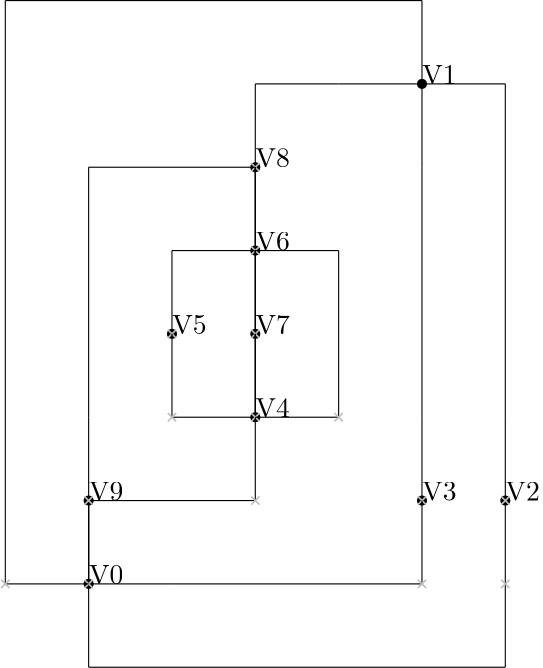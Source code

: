 <?xml version="1.0"?>
    <!DOCTYPE ipe SYSTEM "ipe.dtd">
    <ipe version="70005" creator="Ipe 7.1.4">
    <info created="D:20131106154934" modified="D:20131106160041"/>
    <preamble>\usepackage[english]{babel}</preamble>
    <ipestyle name="basic">
    <symbol name="arrow/arc(spx)">
    <path stroke="sym-stroke" fill="sym-stroke" pen="sym-pen">
    0 0 m
    -1 0.333 l
    -1 -0.333 l
    h
    </path>
    </symbol>
    <symbol name="arrow/farc(spx)">
    <path stroke="sym-stroke" fill="white" pen="sym-pen">
    0 0 m
    -1 0.333 l
    -1 -0.333 l
    h
    </path>
    </symbol>
    <symbol name="mark/circle(sx)" transformations="translations">
    <path fill="sym-stroke">
    0.6 0 0 0.6 0 0 e
    0.4 0 0 0.4 0 0 e
    </path>
    </symbol>
    <symbol name="mark/disk(sx)" transformations="translations">
    <path fill="sym-stroke">
    0.6 0 0 0.6 0 0 e
    </path>
    </symbol>
    <symbol name="mark/fdisk(sfx)" transformations="translations">
    <group>
    <path fill="sym-fill">
    0.5 0 0 0.5 0 0 e
    </path>
    <path fill="sym-stroke" fillrule="eofill">
    0.6 0 0 0.6 0 0 e
    0.4 0 0 0.4 0 0 e
    </path>
    </group>
    </symbol>
    <symbol name="mark/box(sx)" transformations="translations">
    <path fill="sym-stroke" fillrule="eofill">
    -0.6 -0.6 m
    0.6 -0.6 l
    0.6 0.6 l
    -0.6 0.6 l
    h
    -0.4 -0.4 m
    0.4 -0.4 l
    0.4 0.4 l
    -0.4 0.4 l
    h
    </path>
    </symbol>
    <symbol name="mark/square(sx)" transformations="translations">
    <path fill="sym-stroke">
    -0.6 -0.6 m
    0.6 -0.6 l
    0.6 0.6 l
    -0.6 0.6 l
    h
    </path>
    </symbol>
    <symbol name="mark/fsquare(sfx)" transformations="translations">
    <group>
    <path fill="sym-fill">
    -0.5 -0.5 m
    0.5 -0.5 l
    0.5 0.5 l
    -0.5 0.5 l
    h
    </path>
    <path fill="sym-stroke" fillrule="eofill">
    -0.6 -0.6 m
    0.6 -0.6 l
    0.6 0.6 l
    -0.6 0.6 l
    h
    -0.4 -0.4 m
    0.4 -0.4 l
    0.4 0.4 l
    -0.4 0.4 l
    h
    </path>
    </group>
    </symbol>
    <symbol name="mark/cross(sx)" transformations="translations">
    <group>
    <path fill="sym-stroke">
    -0.43 -0.57 m
    0.57 0.43 l
    0.43 0.57 l
    -0.57 -0.43 l
    h
    </path>
    <path fill="sym-stroke">
    -0.43 0.57 m
    0.57 -0.43 l
    0.43 -0.57 l
    -0.57 0.43 l
    h
    </path>
    </group>
    </symbol>
    <symbol name="arrow/fnormal(spx)">
    <path stroke="sym-stroke" fill="white" pen="sym-pen">
    0 0 m
    -1 0.333 l
    -1 -0.333 l
    h
    </path>
    </symbol>
    <symbol name="arrow/pointed(spx)">
    <path stroke="sym-stroke" fill="sym-stroke" pen="sym-pen">
    0 0 m
    -1 0.333 l
    -0.8 0 l
    -1 -0.333 l
    h
    </path>
    </symbol>
    <symbol name="arrow/fpointed(spx)">
    <path stroke="sym-stroke" fill="white" pen="sym-pen">
    0 0 m
    -1 0.333 l
    -0.8 0 l
    -1 -0.333 l
    h
    </path>
    </symbol>
    <symbol name="arrow/linear(spx)">
    <path stroke="sym-stroke" pen="sym-pen">
    -1 0.333 m
    0 0 l
    -1 -0.333 l
    </path>
    </symbol>
    <symbol name="arrow/fdouble(spx)">
    <path stroke="sym-stroke" fill="white" pen="sym-pen">
    0 0 m
    -1 0.333 l
    -1 -0.333 l
    h
    -1 0 m
    -2 0.333 l
    -2 -0.333 l
    h
    </path>
    </symbol>
    <symbol name="arrow/double(spx)">
    <path stroke="sym-stroke" fill="sym-stroke" pen="sym-pen">
    0 0 m
    -1 0.333 l
    -1 -0.333 l
    h
    -1 0 m
    -2 0.333 l
    -2 -0.333 l
    h
    </path>
    </symbol>
    <pen name="heavier" value="0.8"/>
    <pen name="fat" value="1.2"/>
    <pen name="ultrafat" value="2"/>
    <symbolsize name="large" value="5"/>
    <symbolsize name="small" value="2"/>
    <symbolsize name="tiny" value="1.1"/>
    <arrowsize name="large" value="10"/>
    <arrowsize name="small" value="5"/>
    <arrowsize name="tiny" value="3"/>
    <color name="red" value="1 0 0"/>
    <color name="green" value="0 1 0"/>
    <color name="blue" value="0 0 1"/>
    <color name="yellow" value="1 1 0"/>
    <color name="orange" value="1 0.647 0"/>
    <color name="gold" value="1 0.843 0"/>
    <color name="purple" value="0.627 0.125 0.941"/>
    <color name="gray" value="0.745"/>
    <color name="brown" value="0.647 0.165 0.165"/>
    <color name="navy" value="0 0 0.502"/>
    <color name="pink" value="1 0.753 0.796"/>
    <color name="seagreen" value="0.18 0.545 0.341"/>
    <color name="turquoise" value="0.251 0.878 0.816"/>
    <color name="violet" value="0.933 0.51 0.933"/>
    <color name="darkblue" value="0 0 0.545"/>
    <color name="darkcyan" value="0 0.545 0.545"/>
    <color name="darkgray" value="0.663"/>
    <color name="darkgreen" value="0 0.392 0"/>
    <color name="darkmagenta" value="0.545 0 0.545"/>
    <color name="darkorange" value="1 0.549 0"/>
    <color name="darkred" value="0.545 0 0"/>
    <color name="lightblue" value="0.678 0.847 0.902"/>
    <color name="lightcyan" value="0.878 1 1"/>
    <color name="lightgray" value="0.827"/>
    <color name="lightgreen" value="0.565 0.933 0.565"/>
    <color name="lightyellow" value="1 1 0.878"/>
    <dashstyle name="dashed" value="[4] 0"/>
    <dashstyle name="dotted" value="[1 3] 0"/>
    <dashstyle name="dash dotted" value="[4 2 1 2] 0"/>
    <dashstyle name="dash dot dotted" value="[4 2 1 2 1 2] 0"/>
    <textsize name="large" value="\large"/>
    <textsize name="Large" value="\Large"/>
    <textsize name="LARGE" value="\LARGE"/>
    <textsize name="huge" value="\huge"/>
    <textsize name="Huge" value="\Huge"/>
    <textsize name="small" value="\small"/>
    <textsize name="footnote" value="\footnotesize"/>
    <textsize name="tiny" value="\tiny"/>
    <textstyle name="center" begin="\begin{center}" end="\end{center}"/>
    <textstyle name="itemize" begin="\begin{itemize}" end="\end{itemize}"/>
    <textstyle name="item" begin="\begin{itemize}\item{}" end="\end{itemize}"/>
    <gridsize name="4 pts" value="4"/>
    <gridsize name="8 pts (~3 mm)" value="8"/>
    <gridsize name="16 pts (~6 mm)" value="16"/>
    <gridsize name="32 pts (~12 mm)" value="32"/>
    <gridsize name="10 pts (~3.5 mm)" value="10"/>
    <gridsize name="20 pts (~7 mm)" value="20"/>
    <gridsize name="14 pts (~5 mm)" value="14"/>
    <gridsize name="28 pts (~10 mm)" value="28"/>
    <gridsize name="56 pts (~20 mm)" value="56"/>
    <anglesize name="90 deg" value="90"/>
    <anglesize name="60 deg" value="60"/>
    <anglesize name="45 deg" value="45"/>
    <anglesize name="30 deg" value="30"/>
    <anglesize name="22.5 deg" value="22.5"/>
    <tiling name="falling" angle="-60" step="4" width="1"/>
    <tiling name="rising" angle="30" step="4" width="1"/>
    <layout paper="1000 1000" origin="0 0" frame="1000 1000" skip="32" crop="yes"/>
    </ipestyle>
    <page>
    <layer name="alpha"/>
    <view layers="alpha" active="alpha"/>
<use name="mark/disk(sx)" pos="430 400" size="normal" stroke="black"/>
<text transformations="translations" pos="430 400" stroke="black" type="label" width="190" height="10" depth="0" valign="baseline" size="normal">V0</text><use name="mark/disk(sx)" pos="550 580" size="normal" stroke="black"/>
<text transformations="translations" pos="550 580" stroke="black" type="label" width="190" height="10" depth="0" valign="baseline" size="normal">V1</text><use name="mark/disk(sx)" pos="580 430" size="normal" stroke="black"/>
<text transformations="translations" pos="580 430" stroke="black" type="label" width="190" height="10" depth="0" valign="baseline" size="normal">V2</text><use name="mark/disk(sx)" pos="550 430" size="normal" stroke="black"/>
<text transformations="translations" pos="550 430" stroke="black" type="label" width="190" height="10" depth="0" valign="baseline" size="normal">V3</text><use name="mark/disk(sx)" pos="490 460" size="normal" stroke="black"/>
<text transformations="translations" pos="490 460" stroke="black" type="label" width="190" height="10" depth="0" valign="baseline" size="normal">V4</text><use name="mark/disk(sx)" pos="460 490" size="normal" stroke="black"/>
<text transformations="translations" pos="460 490" stroke="black" type="label" width="190" height="10" depth="0" valign="baseline" size="normal">V5</text><use name="mark/disk(sx)" pos="490 520" size="normal" stroke="black"/>
<text transformations="translations" pos="490 520" stroke="black" type="label" width="190" height="10" depth="0" valign="baseline" size="normal">V6</text><use name="mark/disk(sx)" pos="490 490" size="normal" stroke="black"/>
<text transformations="translations" pos="490 490" stroke="black" type="label" width="190" height="10" depth="0" valign="baseline" size="normal">V7</text><use name="mark/disk(sx)" pos="490 550" size="normal" stroke="black"/>
<text transformations="translations" pos="490 550" stroke="black" type="label" width="190" height="10" depth="0" valign="baseline" size="normal">V8</text><use name="mark/disk(sx)" pos="430 430" size="normal" stroke="black"/>
<text transformations="translations" pos="430 430" stroke="black" type="label" width="190" height="10" depth="0" valign="baseline" size="normal">V9</text><path stroke="black" pen="normal" dash="normal">
 490 550 m
 490 580 l
 </path>
<path stroke="black" pen="normal" dash="normal">
 490 580 m
 490 580 l
 </path>
<path stroke="black" pen="normal" dash="normal">
 550 580 m
 520 580 l
 </path>
<path stroke="black" pen="normal" dash="normal">
 520 580 m
 490 580 l
 </path>
<path stroke="black" pen="normal" dash="normal">
 490 580 m
 490 580 l
 </path>
<use name="mark/cross(sx)" pos="490 550" size="normal" stroke="gray"/>
<path stroke="black" pen="normal" dash="normal">
 490 550 m
 490 520 l
 </path>
<path stroke="black" pen="normal" dash="normal">
 490 520 m
 490 520 l
 </path>
<path stroke="black" pen="normal" dash="normal">
 490 520 m
 490 550 l
 </path>
<path stroke="black" pen="normal" dash="normal">
 490 550 m
 490 550 l
 </path>
<path stroke="black" pen="normal" dash="normal">
 490 520 m
 490 550 l
 </path>
<use name="mark/cross(sx)" pos="490 520" size="normal" stroke="gray"/>
<path stroke="black" pen="normal" dash="normal">
 490 520 m
 460 520 l
 </path>
<path stroke="black" pen="normal" dash="normal">
 460 520 m
 460 520 l
 </path>
<path stroke="black" pen="normal" dash="normal">
 460 490 m
 460 520 l
 </path>
<path stroke="black" pen="normal" dash="normal">
 460 520 m
 460 520 l
 </path>
<path stroke="black" pen="normal" dash="normal">
 460 520 m
 460 520 l
 </path>
<use name="mark/cross(sx)" pos="460 490" size="normal" stroke="gray"/>
<path stroke="black" pen="normal" dash="normal">
 490 520 m
 490 490 l
 </path>
<path stroke="black" pen="normal" dash="normal">
 490 490 m
 490 490 l
 </path>
<path stroke="black" pen="normal" dash="normal">
 490 490 m
 490 520 l
 </path>
<path stroke="black" pen="normal" dash="normal">
 490 520 m
 490 520 l
 </path>
<path stroke="black" pen="normal" dash="normal">
 490 490 m
 490 520 l
 </path>
<use name="mark/cross(sx)" pos="490 490" size="normal" stroke="gray"/>
<path stroke="black" pen="normal" dash="normal">
 460 490 m
 460 460 l
 </path>
<path stroke="black" pen="normal" dash="normal">
 460 460 m
 460 460 l
 </path>
<path stroke="black" pen="normal" dash="normal">
 490 460 m
 460 460 l
 </path>
<path stroke="black" pen="normal" dash="normal">
 460 460 m
 460 460 l
 </path>
<path stroke="black" pen="normal" dash="normal">
 460 460 m
 460 460 l
 </path>
<use name="mark/cross(sx)" pos="460 460" size="normal" stroke="gray"/>
<path stroke="black" pen="normal" dash="normal">
 490 490 m
 490 460 l
 </path>
<path stroke="black" pen="normal" dash="normal">
 490 460 m
 490 460 l
 </path>
<path stroke="black" pen="normal" dash="normal">
 490 460 m
 490 490 l
 </path>
<path stroke="black" pen="normal" dash="normal">
 490 490 m
 490 490 l
 </path>
<path stroke="black" pen="normal" dash="normal">
 490 460 m
 490 490 l
 </path>
<use name="mark/cross(sx)" pos="490 460" size="normal" stroke="gray"/>
<path stroke="black" pen="normal" dash="normal">
 580 430 m
 580 400 l
 </path>
<path stroke="black" pen="normal" dash="normal">
 580 400 m
 580 400 l
 </path>
<path stroke="black" pen="normal" dash="normal">
 430 400 m
 430 370 l
 </path>
<path stroke="black" pen="normal" dash="normal">
 430 370 m
 580 370 l
 </path>
<path stroke="black" pen="normal" dash="normal">
 580 400 m
 580 370 l
 </path>
<use name="mark/cross(sx)" pos="580 400" size="normal" stroke="gray"/>
<path stroke="black" pen="normal" dash="normal">
 550 580 m
 580 580 l
 </path>
<path stroke="black" pen="normal" dash="normal">
 580 580 m
 580 580 l
 </path>
<path stroke="black" pen="normal" dash="normal">
 580 430 m
 580 460 l
 </path>
<path stroke="black" pen="normal" dash="normal">
 580 460 m
 580 460 l
 </path>
<path stroke="black" pen="normal" dash="normal">
 580 580 m
 580 460 l
 </path>
<use name="mark/cross(sx)" pos="580 430" size="normal" stroke="gray"/>
<path stroke="black" pen="normal" dash="normal">
 550 580 m
 550 550 l
 </path>
<path stroke="black" pen="normal" dash="normal">
 550 550 m
 550 550 l
 </path>
<path stroke="black" pen="normal" dash="normal">
 550 430 m
 550 460 l
 </path>
<path stroke="black" pen="normal" dash="normal">
 550 460 m
 550 460 l
 </path>
<path stroke="black" pen="normal" dash="normal">
 550 550 m
 550 460 l
 </path>
<use name="mark/cross(sx)" pos="550 430" size="normal" stroke="gray"/>
<path stroke="black" pen="normal" dash="normal">
 550 430 m
 550 400 l
 </path>
<path stroke="black" pen="normal" dash="normal">
 550 400 m
 550 400 l
 </path>
<path stroke="black" pen="normal" dash="normal">
 430 400 m
 460 400 l
 </path>
<path stroke="black" pen="normal" dash="normal">
 460 400 m
 550 400 l
 </path>
<path stroke="black" pen="normal" dash="normal">
 550 400 m
 550 400 l
 </path>
<use name="mark/cross(sx)" pos="550 400" size="normal" stroke="gray"/>
<path stroke="black" pen="normal" dash="normal">
 430 400 m
 430 430 l
 </path>
<path stroke="black" pen="normal" dash="normal">
 430 430 m
 430 430 l
 </path>
<path stroke="black" pen="normal" dash="normal">
 430 430 m
 430 400 l
 </path>
<path stroke="black" pen="normal" dash="normal">
 430 400 m
 430 400 l
 </path>
<path stroke="black" pen="normal" dash="normal">
 430 430 m
 430 400 l
 </path>
<use name="mark/cross(sx)" pos="430 400" size="normal" stroke="gray"/>
<path stroke="black" pen="normal" dash="normal">
 490 460 m
 490 430 l
 </path>
<path stroke="black" pen="normal" dash="normal">
 490 430 m
 490 430 l
 </path>
<path stroke="black" pen="normal" dash="normal">
 430 430 m
 460 430 l
 </path>
<path stroke="black" pen="normal" dash="normal">
 460 430 m
 490 430 l
 </path>
<path stroke="black" pen="normal" dash="normal">
 490 430 m
 490 430 l
 </path>
<use name="mark/cross(sx)" pos="490 430" size="normal" stroke="gray"/>
<path stroke="black" pen="normal" dash="normal">
 490 520 m
 520 520 l
 </path>
<path stroke="black" pen="normal" dash="normal">
 520 520 m
 520 520 l
 </path>
<path stroke="black" pen="normal" dash="normal">
 490 460 m
 520 460 l
 </path>
<path stroke="black" pen="normal" dash="normal">
 520 460 m
 520 460 l
 </path>
<path stroke="black" pen="normal" dash="normal">
 520 520 m
 520 460 l
 </path>
<use name="mark/cross(sx)" pos="520 460" size="normal" stroke="gray"/>
<path stroke="black" pen="normal" dash="normal">
 550 580 m
 550 610 l
 </path>
<path stroke="black" pen="normal" dash="normal">
 550 610 m
 400 610 l
 </path>
<path stroke="black" pen="normal" dash="normal">
 430 400 m
 400 400 l
 </path>
<path stroke="black" pen="normal" dash="normal">
 400 400 m
 400 400 l
 </path>
<path stroke="black" pen="normal" dash="normal">
 400 610 m
 400 400 l
 </path>
<use name="mark/cross(sx)" pos="400 400" size="normal" stroke="gray"/>
<path stroke="black" pen="normal" dash="normal">
 490 550 m
 460 550 l
 </path>
<path stroke="black" pen="normal" dash="normal">
 460 550 m
 430 550 l
 </path>
<path stroke="black" pen="normal" dash="normal">
 430 430 m
 430 460 l
 </path>
<path stroke="black" pen="normal" dash="normal">
 430 460 m
 430 460 l
 </path>
<path stroke="black" pen="normal" dash="normal">
 430 550 m
 430 460 l
 </path>
<use name="mark/cross(sx)" pos="430 430" size="normal" stroke="gray"/>
</page>
</ipe>
